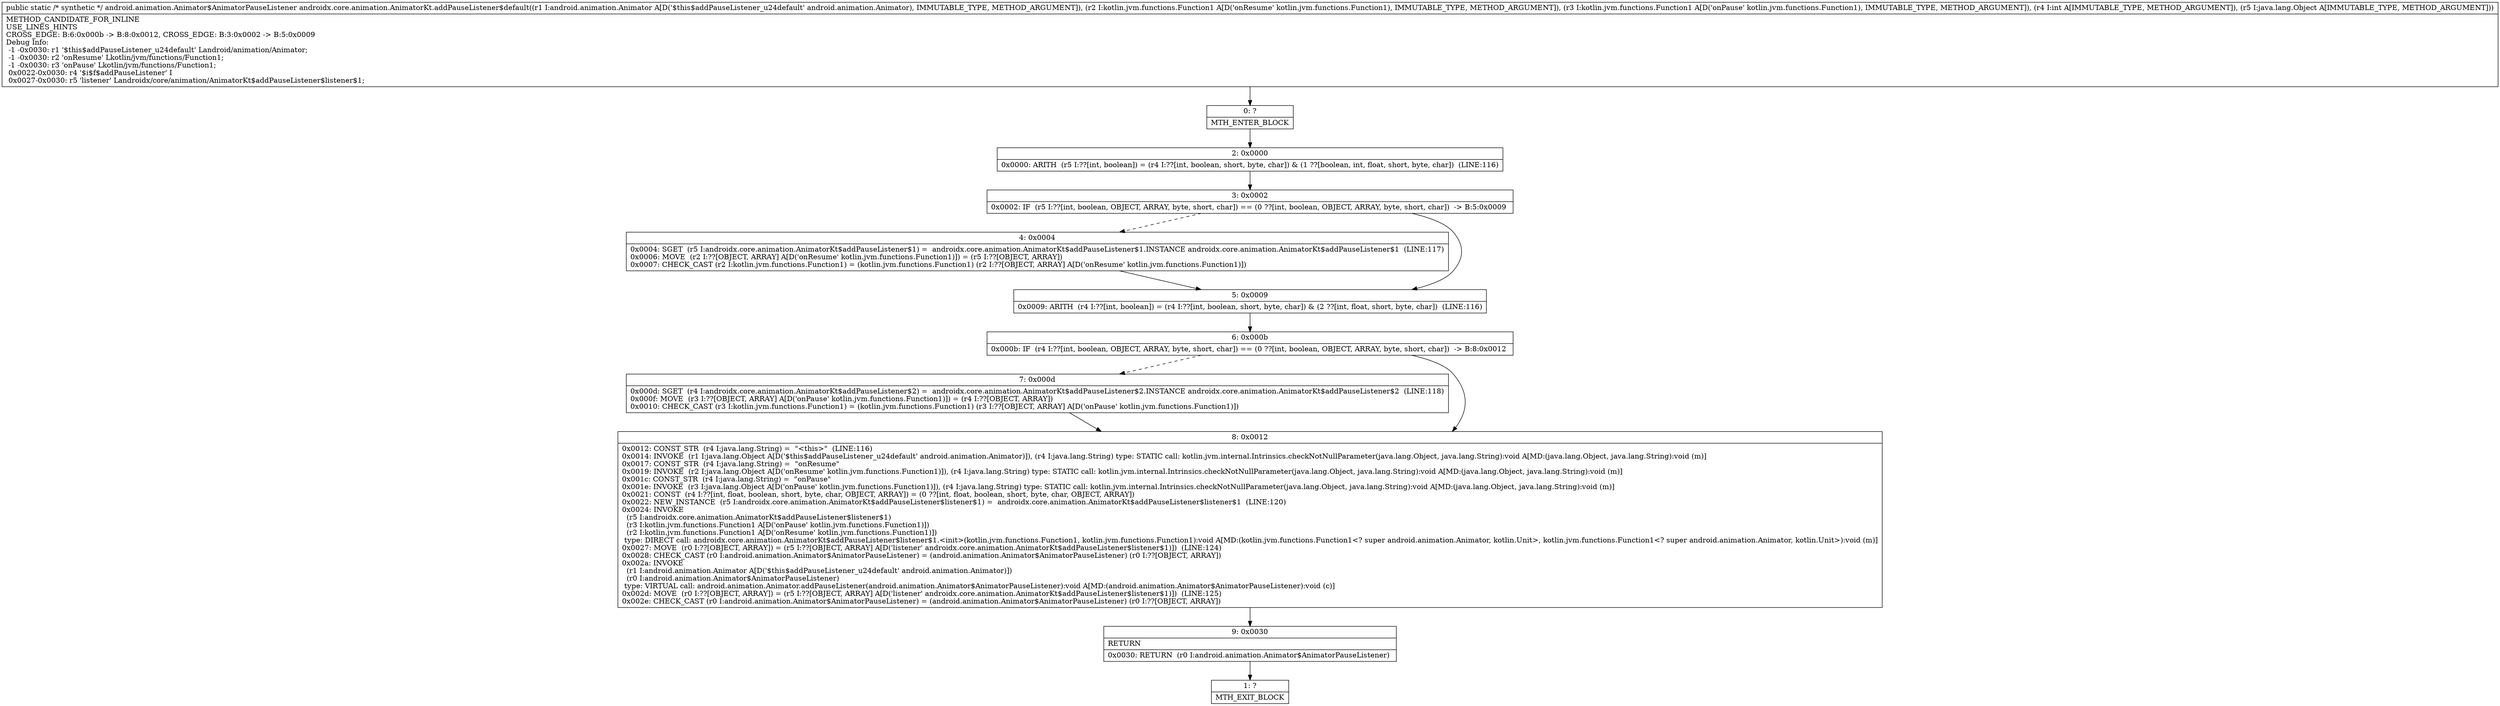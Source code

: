 digraph "CFG forandroidx.core.animation.AnimatorKt.addPauseListener$default(Landroid\/animation\/Animator;Lkotlin\/jvm\/functions\/Function1;Lkotlin\/jvm\/functions\/Function1;ILjava\/lang\/Object;)Landroid\/animation\/Animator$AnimatorPauseListener;" {
Node_0 [shape=record,label="{0\:\ ?|MTH_ENTER_BLOCK\l}"];
Node_2 [shape=record,label="{2\:\ 0x0000|0x0000: ARITH  (r5 I:??[int, boolean]) = (r4 I:??[int, boolean, short, byte, char]) & (1 ??[boolean, int, float, short, byte, char])  (LINE:116)\l}"];
Node_3 [shape=record,label="{3\:\ 0x0002|0x0002: IF  (r5 I:??[int, boolean, OBJECT, ARRAY, byte, short, char]) == (0 ??[int, boolean, OBJECT, ARRAY, byte, short, char])  \-\> B:5:0x0009 \l}"];
Node_4 [shape=record,label="{4\:\ 0x0004|0x0004: SGET  (r5 I:androidx.core.animation.AnimatorKt$addPauseListener$1) =  androidx.core.animation.AnimatorKt$addPauseListener$1.INSTANCE androidx.core.animation.AnimatorKt$addPauseListener$1  (LINE:117)\l0x0006: MOVE  (r2 I:??[OBJECT, ARRAY] A[D('onResume' kotlin.jvm.functions.Function1)]) = (r5 I:??[OBJECT, ARRAY]) \l0x0007: CHECK_CAST (r2 I:kotlin.jvm.functions.Function1) = (kotlin.jvm.functions.Function1) (r2 I:??[OBJECT, ARRAY] A[D('onResume' kotlin.jvm.functions.Function1)]) \l}"];
Node_5 [shape=record,label="{5\:\ 0x0009|0x0009: ARITH  (r4 I:??[int, boolean]) = (r4 I:??[int, boolean, short, byte, char]) & (2 ??[int, float, short, byte, char])  (LINE:116)\l}"];
Node_6 [shape=record,label="{6\:\ 0x000b|0x000b: IF  (r4 I:??[int, boolean, OBJECT, ARRAY, byte, short, char]) == (0 ??[int, boolean, OBJECT, ARRAY, byte, short, char])  \-\> B:8:0x0012 \l}"];
Node_7 [shape=record,label="{7\:\ 0x000d|0x000d: SGET  (r4 I:androidx.core.animation.AnimatorKt$addPauseListener$2) =  androidx.core.animation.AnimatorKt$addPauseListener$2.INSTANCE androidx.core.animation.AnimatorKt$addPauseListener$2  (LINE:118)\l0x000f: MOVE  (r3 I:??[OBJECT, ARRAY] A[D('onPause' kotlin.jvm.functions.Function1)]) = (r4 I:??[OBJECT, ARRAY]) \l0x0010: CHECK_CAST (r3 I:kotlin.jvm.functions.Function1) = (kotlin.jvm.functions.Function1) (r3 I:??[OBJECT, ARRAY] A[D('onPause' kotlin.jvm.functions.Function1)]) \l}"];
Node_8 [shape=record,label="{8\:\ 0x0012|0x0012: CONST_STR  (r4 I:java.lang.String) =  \"\<this\>\"  (LINE:116)\l0x0014: INVOKE  (r1 I:java.lang.Object A[D('$this$addPauseListener_u24default' android.animation.Animator)]), (r4 I:java.lang.String) type: STATIC call: kotlin.jvm.internal.Intrinsics.checkNotNullParameter(java.lang.Object, java.lang.String):void A[MD:(java.lang.Object, java.lang.String):void (m)]\l0x0017: CONST_STR  (r4 I:java.lang.String) =  \"onResume\" \l0x0019: INVOKE  (r2 I:java.lang.Object A[D('onResume' kotlin.jvm.functions.Function1)]), (r4 I:java.lang.String) type: STATIC call: kotlin.jvm.internal.Intrinsics.checkNotNullParameter(java.lang.Object, java.lang.String):void A[MD:(java.lang.Object, java.lang.String):void (m)]\l0x001c: CONST_STR  (r4 I:java.lang.String) =  \"onPause\" \l0x001e: INVOKE  (r3 I:java.lang.Object A[D('onPause' kotlin.jvm.functions.Function1)]), (r4 I:java.lang.String) type: STATIC call: kotlin.jvm.internal.Intrinsics.checkNotNullParameter(java.lang.Object, java.lang.String):void A[MD:(java.lang.Object, java.lang.String):void (m)]\l0x0021: CONST  (r4 I:??[int, float, boolean, short, byte, char, OBJECT, ARRAY]) = (0 ??[int, float, boolean, short, byte, char, OBJECT, ARRAY]) \l0x0022: NEW_INSTANCE  (r5 I:androidx.core.animation.AnimatorKt$addPauseListener$listener$1) =  androidx.core.animation.AnimatorKt$addPauseListener$listener$1  (LINE:120)\l0x0024: INVOKE  \l  (r5 I:androidx.core.animation.AnimatorKt$addPauseListener$listener$1)\l  (r3 I:kotlin.jvm.functions.Function1 A[D('onPause' kotlin.jvm.functions.Function1)])\l  (r2 I:kotlin.jvm.functions.Function1 A[D('onResume' kotlin.jvm.functions.Function1)])\l type: DIRECT call: androidx.core.animation.AnimatorKt$addPauseListener$listener$1.\<init\>(kotlin.jvm.functions.Function1, kotlin.jvm.functions.Function1):void A[MD:(kotlin.jvm.functions.Function1\<? super android.animation.Animator, kotlin.Unit\>, kotlin.jvm.functions.Function1\<? super android.animation.Animator, kotlin.Unit\>):void (m)]\l0x0027: MOVE  (r0 I:??[OBJECT, ARRAY]) = (r5 I:??[OBJECT, ARRAY] A[D('listener' androidx.core.animation.AnimatorKt$addPauseListener$listener$1)])  (LINE:124)\l0x0028: CHECK_CAST (r0 I:android.animation.Animator$AnimatorPauseListener) = (android.animation.Animator$AnimatorPauseListener) (r0 I:??[OBJECT, ARRAY]) \l0x002a: INVOKE  \l  (r1 I:android.animation.Animator A[D('$this$addPauseListener_u24default' android.animation.Animator)])\l  (r0 I:android.animation.Animator$AnimatorPauseListener)\l type: VIRTUAL call: android.animation.Animator.addPauseListener(android.animation.Animator$AnimatorPauseListener):void A[MD:(android.animation.Animator$AnimatorPauseListener):void (c)]\l0x002d: MOVE  (r0 I:??[OBJECT, ARRAY]) = (r5 I:??[OBJECT, ARRAY] A[D('listener' androidx.core.animation.AnimatorKt$addPauseListener$listener$1)])  (LINE:125)\l0x002e: CHECK_CAST (r0 I:android.animation.Animator$AnimatorPauseListener) = (android.animation.Animator$AnimatorPauseListener) (r0 I:??[OBJECT, ARRAY]) \l}"];
Node_9 [shape=record,label="{9\:\ 0x0030|RETURN\l|0x0030: RETURN  (r0 I:android.animation.Animator$AnimatorPauseListener) \l}"];
Node_1 [shape=record,label="{1\:\ ?|MTH_EXIT_BLOCK\l}"];
MethodNode[shape=record,label="{public static \/* synthetic *\/ android.animation.Animator$AnimatorPauseListener androidx.core.animation.AnimatorKt.addPauseListener$default((r1 I:android.animation.Animator A[D('$this$addPauseListener_u24default' android.animation.Animator), IMMUTABLE_TYPE, METHOD_ARGUMENT]), (r2 I:kotlin.jvm.functions.Function1 A[D('onResume' kotlin.jvm.functions.Function1), IMMUTABLE_TYPE, METHOD_ARGUMENT]), (r3 I:kotlin.jvm.functions.Function1 A[D('onPause' kotlin.jvm.functions.Function1), IMMUTABLE_TYPE, METHOD_ARGUMENT]), (r4 I:int A[IMMUTABLE_TYPE, METHOD_ARGUMENT]), (r5 I:java.lang.Object A[IMMUTABLE_TYPE, METHOD_ARGUMENT]))  | METHOD_CANDIDATE_FOR_INLINE\lUSE_LINES_HINTS\lCROSS_EDGE: B:6:0x000b \-\> B:8:0x0012, CROSS_EDGE: B:3:0x0002 \-\> B:5:0x0009\lDebug Info:\l  \-1 \-0x0030: r1 '$this$addPauseListener_u24default' Landroid\/animation\/Animator;\l  \-1 \-0x0030: r2 'onResume' Lkotlin\/jvm\/functions\/Function1;\l  \-1 \-0x0030: r3 'onPause' Lkotlin\/jvm\/functions\/Function1;\l  0x0022\-0x0030: r4 '$i$f$addPauseListener' I\l  0x0027\-0x0030: r5 'listener' Landroidx\/core\/animation\/AnimatorKt$addPauseListener$listener$1;\l}"];
MethodNode -> Node_0;Node_0 -> Node_2;
Node_2 -> Node_3;
Node_3 -> Node_4[style=dashed];
Node_3 -> Node_5;
Node_4 -> Node_5;
Node_5 -> Node_6;
Node_6 -> Node_7[style=dashed];
Node_6 -> Node_8;
Node_7 -> Node_8;
Node_8 -> Node_9;
Node_9 -> Node_1;
}

